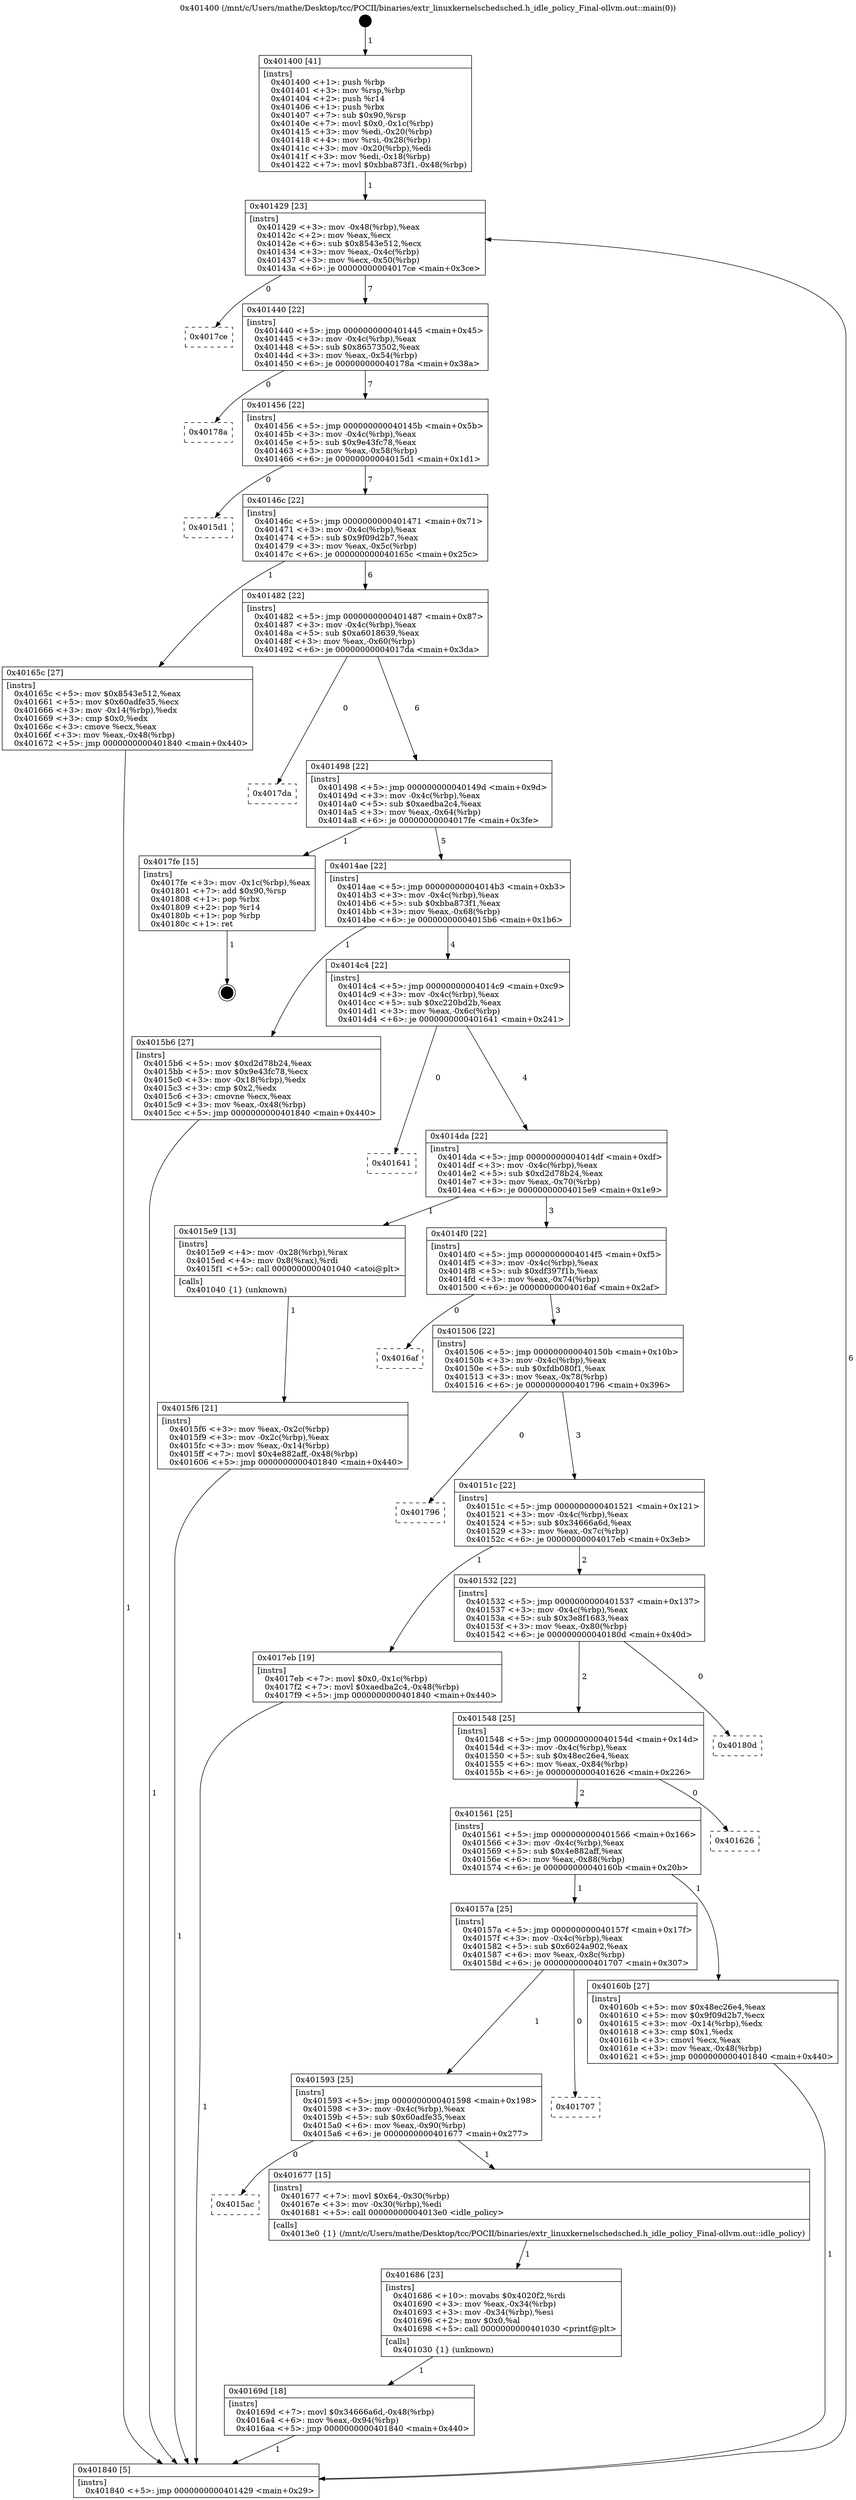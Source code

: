 digraph "0x401400" {
  label = "0x401400 (/mnt/c/Users/mathe/Desktop/tcc/POCII/binaries/extr_linuxkernelschedsched.h_idle_policy_Final-ollvm.out::main(0))"
  labelloc = "t"
  node[shape=record]

  Entry [label="",width=0.3,height=0.3,shape=circle,fillcolor=black,style=filled]
  "0x401429" [label="{
     0x401429 [23]\l
     | [instrs]\l
     &nbsp;&nbsp;0x401429 \<+3\>: mov -0x48(%rbp),%eax\l
     &nbsp;&nbsp;0x40142c \<+2\>: mov %eax,%ecx\l
     &nbsp;&nbsp;0x40142e \<+6\>: sub $0x8543e512,%ecx\l
     &nbsp;&nbsp;0x401434 \<+3\>: mov %eax,-0x4c(%rbp)\l
     &nbsp;&nbsp;0x401437 \<+3\>: mov %ecx,-0x50(%rbp)\l
     &nbsp;&nbsp;0x40143a \<+6\>: je 00000000004017ce \<main+0x3ce\>\l
  }"]
  "0x4017ce" [label="{
     0x4017ce\l
  }", style=dashed]
  "0x401440" [label="{
     0x401440 [22]\l
     | [instrs]\l
     &nbsp;&nbsp;0x401440 \<+5\>: jmp 0000000000401445 \<main+0x45\>\l
     &nbsp;&nbsp;0x401445 \<+3\>: mov -0x4c(%rbp),%eax\l
     &nbsp;&nbsp;0x401448 \<+5\>: sub $0x86573502,%eax\l
     &nbsp;&nbsp;0x40144d \<+3\>: mov %eax,-0x54(%rbp)\l
     &nbsp;&nbsp;0x401450 \<+6\>: je 000000000040178a \<main+0x38a\>\l
  }"]
  Exit [label="",width=0.3,height=0.3,shape=circle,fillcolor=black,style=filled,peripheries=2]
  "0x40178a" [label="{
     0x40178a\l
  }", style=dashed]
  "0x401456" [label="{
     0x401456 [22]\l
     | [instrs]\l
     &nbsp;&nbsp;0x401456 \<+5\>: jmp 000000000040145b \<main+0x5b\>\l
     &nbsp;&nbsp;0x40145b \<+3\>: mov -0x4c(%rbp),%eax\l
     &nbsp;&nbsp;0x40145e \<+5\>: sub $0x9e43fc78,%eax\l
     &nbsp;&nbsp;0x401463 \<+3\>: mov %eax,-0x58(%rbp)\l
     &nbsp;&nbsp;0x401466 \<+6\>: je 00000000004015d1 \<main+0x1d1\>\l
  }"]
  "0x40169d" [label="{
     0x40169d [18]\l
     | [instrs]\l
     &nbsp;&nbsp;0x40169d \<+7\>: movl $0x34666a6d,-0x48(%rbp)\l
     &nbsp;&nbsp;0x4016a4 \<+6\>: mov %eax,-0x94(%rbp)\l
     &nbsp;&nbsp;0x4016aa \<+5\>: jmp 0000000000401840 \<main+0x440\>\l
  }"]
  "0x4015d1" [label="{
     0x4015d1\l
  }", style=dashed]
  "0x40146c" [label="{
     0x40146c [22]\l
     | [instrs]\l
     &nbsp;&nbsp;0x40146c \<+5\>: jmp 0000000000401471 \<main+0x71\>\l
     &nbsp;&nbsp;0x401471 \<+3\>: mov -0x4c(%rbp),%eax\l
     &nbsp;&nbsp;0x401474 \<+5\>: sub $0x9f09d2b7,%eax\l
     &nbsp;&nbsp;0x401479 \<+3\>: mov %eax,-0x5c(%rbp)\l
     &nbsp;&nbsp;0x40147c \<+6\>: je 000000000040165c \<main+0x25c\>\l
  }"]
  "0x401686" [label="{
     0x401686 [23]\l
     | [instrs]\l
     &nbsp;&nbsp;0x401686 \<+10\>: movabs $0x4020f2,%rdi\l
     &nbsp;&nbsp;0x401690 \<+3\>: mov %eax,-0x34(%rbp)\l
     &nbsp;&nbsp;0x401693 \<+3\>: mov -0x34(%rbp),%esi\l
     &nbsp;&nbsp;0x401696 \<+2\>: mov $0x0,%al\l
     &nbsp;&nbsp;0x401698 \<+5\>: call 0000000000401030 \<printf@plt\>\l
     | [calls]\l
     &nbsp;&nbsp;0x401030 \{1\} (unknown)\l
  }"]
  "0x40165c" [label="{
     0x40165c [27]\l
     | [instrs]\l
     &nbsp;&nbsp;0x40165c \<+5\>: mov $0x8543e512,%eax\l
     &nbsp;&nbsp;0x401661 \<+5\>: mov $0x60adfe35,%ecx\l
     &nbsp;&nbsp;0x401666 \<+3\>: mov -0x14(%rbp),%edx\l
     &nbsp;&nbsp;0x401669 \<+3\>: cmp $0x0,%edx\l
     &nbsp;&nbsp;0x40166c \<+3\>: cmove %ecx,%eax\l
     &nbsp;&nbsp;0x40166f \<+3\>: mov %eax,-0x48(%rbp)\l
     &nbsp;&nbsp;0x401672 \<+5\>: jmp 0000000000401840 \<main+0x440\>\l
  }"]
  "0x401482" [label="{
     0x401482 [22]\l
     | [instrs]\l
     &nbsp;&nbsp;0x401482 \<+5\>: jmp 0000000000401487 \<main+0x87\>\l
     &nbsp;&nbsp;0x401487 \<+3\>: mov -0x4c(%rbp),%eax\l
     &nbsp;&nbsp;0x40148a \<+5\>: sub $0xa6018639,%eax\l
     &nbsp;&nbsp;0x40148f \<+3\>: mov %eax,-0x60(%rbp)\l
     &nbsp;&nbsp;0x401492 \<+6\>: je 00000000004017da \<main+0x3da\>\l
  }"]
  "0x4015ac" [label="{
     0x4015ac\l
  }", style=dashed]
  "0x4017da" [label="{
     0x4017da\l
  }", style=dashed]
  "0x401498" [label="{
     0x401498 [22]\l
     | [instrs]\l
     &nbsp;&nbsp;0x401498 \<+5\>: jmp 000000000040149d \<main+0x9d\>\l
     &nbsp;&nbsp;0x40149d \<+3\>: mov -0x4c(%rbp),%eax\l
     &nbsp;&nbsp;0x4014a0 \<+5\>: sub $0xaedba2c4,%eax\l
     &nbsp;&nbsp;0x4014a5 \<+3\>: mov %eax,-0x64(%rbp)\l
     &nbsp;&nbsp;0x4014a8 \<+6\>: je 00000000004017fe \<main+0x3fe\>\l
  }"]
  "0x401677" [label="{
     0x401677 [15]\l
     | [instrs]\l
     &nbsp;&nbsp;0x401677 \<+7\>: movl $0x64,-0x30(%rbp)\l
     &nbsp;&nbsp;0x40167e \<+3\>: mov -0x30(%rbp),%edi\l
     &nbsp;&nbsp;0x401681 \<+5\>: call 00000000004013e0 \<idle_policy\>\l
     | [calls]\l
     &nbsp;&nbsp;0x4013e0 \{1\} (/mnt/c/Users/mathe/Desktop/tcc/POCII/binaries/extr_linuxkernelschedsched.h_idle_policy_Final-ollvm.out::idle_policy)\l
  }"]
  "0x4017fe" [label="{
     0x4017fe [15]\l
     | [instrs]\l
     &nbsp;&nbsp;0x4017fe \<+3\>: mov -0x1c(%rbp),%eax\l
     &nbsp;&nbsp;0x401801 \<+7\>: add $0x90,%rsp\l
     &nbsp;&nbsp;0x401808 \<+1\>: pop %rbx\l
     &nbsp;&nbsp;0x401809 \<+2\>: pop %r14\l
     &nbsp;&nbsp;0x40180b \<+1\>: pop %rbp\l
     &nbsp;&nbsp;0x40180c \<+1\>: ret\l
  }"]
  "0x4014ae" [label="{
     0x4014ae [22]\l
     | [instrs]\l
     &nbsp;&nbsp;0x4014ae \<+5\>: jmp 00000000004014b3 \<main+0xb3\>\l
     &nbsp;&nbsp;0x4014b3 \<+3\>: mov -0x4c(%rbp),%eax\l
     &nbsp;&nbsp;0x4014b6 \<+5\>: sub $0xbba873f1,%eax\l
     &nbsp;&nbsp;0x4014bb \<+3\>: mov %eax,-0x68(%rbp)\l
     &nbsp;&nbsp;0x4014be \<+6\>: je 00000000004015b6 \<main+0x1b6\>\l
  }"]
  "0x401593" [label="{
     0x401593 [25]\l
     | [instrs]\l
     &nbsp;&nbsp;0x401593 \<+5\>: jmp 0000000000401598 \<main+0x198\>\l
     &nbsp;&nbsp;0x401598 \<+3\>: mov -0x4c(%rbp),%eax\l
     &nbsp;&nbsp;0x40159b \<+5\>: sub $0x60adfe35,%eax\l
     &nbsp;&nbsp;0x4015a0 \<+6\>: mov %eax,-0x90(%rbp)\l
     &nbsp;&nbsp;0x4015a6 \<+6\>: je 0000000000401677 \<main+0x277\>\l
  }"]
  "0x4015b6" [label="{
     0x4015b6 [27]\l
     | [instrs]\l
     &nbsp;&nbsp;0x4015b6 \<+5\>: mov $0xd2d78b24,%eax\l
     &nbsp;&nbsp;0x4015bb \<+5\>: mov $0x9e43fc78,%ecx\l
     &nbsp;&nbsp;0x4015c0 \<+3\>: mov -0x18(%rbp),%edx\l
     &nbsp;&nbsp;0x4015c3 \<+3\>: cmp $0x2,%edx\l
     &nbsp;&nbsp;0x4015c6 \<+3\>: cmovne %ecx,%eax\l
     &nbsp;&nbsp;0x4015c9 \<+3\>: mov %eax,-0x48(%rbp)\l
     &nbsp;&nbsp;0x4015cc \<+5\>: jmp 0000000000401840 \<main+0x440\>\l
  }"]
  "0x4014c4" [label="{
     0x4014c4 [22]\l
     | [instrs]\l
     &nbsp;&nbsp;0x4014c4 \<+5\>: jmp 00000000004014c9 \<main+0xc9\>\l
     &nbsp;&nbsp;0x4014c9 \<+3\>: mov -0x4c(%rbp),%eax\l
     &nbsp;&nbsp;0x4014cc \<+5\>: sub $0xc220bd2b,%eax\l
     &nbsp;&nbsp;0x4014d1 \<+3\>: mov %eax,-0x6c(%rbp)\l
     &nbsp;&nbsp;0x4014d4 \<+6\>: je 0000000000401641 \<main+0x241\>\l
  }"]
  "0x401840" [label="{
     0x401840 [5]\l
     | [instrs]\l
     &nbsp;&nbsp;0x401840 \<+5\>: jmp 0000000000401429 \<main+0x29\>\l
  }"]
  "0x401400" [label="{
     0x401400 [41]\l
     | [instrs]\l
     &nbsp;&nbsp;0x401400 \<+1\>: push %rbp\l
     &nbsp;&nbsp;0x401401 \<+3\>: mov %rsp,%rbp\l
     &nbsp;&nbsp;0x401404 \<+2\>: push %r14\l
     &nbsp;&nbsp;0x401406 \<+1\>: push %rbx\l
     &nbsp;&nbsp;0x401407 \<+7\>: sub $0x90,%rsp\l
     &nbsp;&nbsp;0x40140e \<+7\>: movl $0x0,-0x1c(%rbp)\l
     &nbsp;&nbsp;0x401415 \<+3\>: mov %edi,-0x20(%rbp)\l
     &nbsp;&nbsp;0x401418 \<+4\>: mov %rsi,-0x28(%rbp)\l
     &nbsp;&nbsp;0x40141c \<+3\>: mov -0x20(%rbp),%edi\l
     &nbsp;&nbsp;0x40141f \<+3\>: mov %edi,-0x18(%rbp)\l
     &nbsp;&nbsp;0x401422 \<+7\>: movl $0xbba873f1,-0x48(%rbp)\l
  }"]
  "0x401707" [label="{
     0x401707\l
  }", style=dashed]
  "0x401641" [label="{
     0x401641\l
  }", style=dashed]
  "0x4014da" [label="{
     0x4014da [22]\l
     | [instrs]\l
     &nbsp;&nbsp;0x4014da \<+5\>: jmp 00000000004014df \<main+0xdf\>\l
     &nbsp;&nbsp;0x4014df \<+3\>: mov -0x4c(%rbp),%eax\l
     &nbsp;&nbsp;0x4014e2 \<+5\>: sub $0xd2d78b24,%eax\l
     &nbsp;&nbsp;0x4014e7 \<+3\>: mov %eax,-0x70(%rbp)\l
     &nbsp;&nbsp;0x4014ea \<+6\>: je 00000000004015e9 \<main+0x1e9\>\l
  }"]
  "0x40157a" [label="{
     0x40157a [25]\l
     | [instrs]\l
     &nbsp;&nbsp;0x40157a \<+5\>: jmp 000000000040157f \<main+0x17f\>\l
     &nbsp;&nbsp;0x40157f \<+3\>: mov -0x4c(%rbp),%eax\l
     &nbsp;&nbsp;0x401582 \<+5\>: sub $0x6024a902,%eax\l
     &nbsp;&nbsp;0x401587 \<+6\>: mov %eax,-0x8c(%rbp)\l
     &nbsp;&nbsp;0x40158d \<+6\>: je 0000000000401707 \<main+0x307\>\l
  }"]
  "0x4015e9" [label="{
     0x4015e9 [13]\l
     | [instrs]\l
     &nbsp;&nbsp;0x4015e9 \<+4\>: mov -0x28(%rbp),%rax\l
     &nbsp;&nbsp;0x4015ed \<+4\>: mov 0x8(%rax),%rdi\l
     &nbsp;&nbsp;0x4015f1 \<+5\>: call 0000000000401040 \<atoi@plt\>\l
     | [calls]\l
     &nbsp;&nbsp;0x401040 \{1\} (unknown)\l
  }"]
  "0x4014f0" [label="{
     0x4014f0 [22]\l
     | [instrs]\l
     &nbsp;&nbsp;0x4014f0 \<+5\>: jmp 00000000004014f5 \<main+0xf5\>\l
     &nbsp;&nbsp;0x4014f5 \<+3\>: mov -0x4c(%rbp),%eax\l
     &nbsp;&nbsp;0x4014f8 \<+5\>: sub $0xdf397f1b,%eax\l
     &nbsp;&nbsp;0x4014fd \<+3\>: mov %eax,-0x74(%rbp)\l
     &nbsp;&nbsp;0x401500 \<+6\>: je 00000000004016af \<main+0x2af\>\l
  }"]
  "0x4015f6" [label="{
     0x4015f6 [21]\l
     | [instrs]\l
     &nbsp;&nbsp;0x4015f6 \<+3\>: mov %eax,-0x2c(%rbp)\l
     &nbsp;&nbsp;0x4015f9 \<+3\>: mov -0x2c(%rbp),%eax\l
     &nbsp;&nbsp;0x4015fc \<+3\>: mov %eax,-0x14(%rbp)\l
     &nbsp;&nbsp;0x4015ff \<+7\>: movl $0x4e882aff,-0x48(%rbp)\l
     &nbsp;&nbsp;0x401606 \<+5\>: jmp 0000000000401840 \<main+0x440\>\l
  }"]
  "0x40160b" [label="{
     0x40160b [27]\l
     | [instrs]\l
     &nbsp;&nbsp;0x40160b \<+5\>: mov $0x48ec26e4,%eax\l
     &nbsp;&nbsp;0x401610 \<+5\>: mov $0x9f09d2b7,%ecx\l
     &nbsp;&nbsp;0x401615 \<+3\>: mov -0x14(%rbp),%edx\l
     &nbsp;&nbsp;0x401618 \<+3\>: cmp $0x1,%edx\l
     &nbsp;&nbsp;0x40161b \<+3\>: cmovl %ecx,%eax\l
     &nbsp;&nbsp;0x40161e \<+3\>: mov %eax,-0x48(%rbp)\l
     &nbsp;&nbsp;0x401621 \<+5\>: jmp 0000000000401840 \<main+0x440\>\l
  }"]
  "0x4016af" [label="{
     0x4016af\l
  }", style=dashed]
  "0x401506" [label="{
     0x401506 [22]\l
     | [instrs]\l
     &nbsp;&nbsp;0x401506 \<+5\>: jmp 000000000040150b \<main+0x10b\>\l
     &nbsp;&nbsp;0x40150b \<+3\>: mov -0x4c(%rbp),%eax\l
     &nbsp;&nbsp;0x40150e \<+5\>: sub $0xfdb080f1,%eax\l
     &nbsp;&nbsp;0x401513 \<+3\>: mov %eax,-0x78(%rbp)\l
     &nbsp;&nbsp;0x401516 \<+6\>: je 0000000000401796 \<main+0x396\>\l
  }"]
  "0x401561" [label="{
     0x401561 [25]\l
     | [instrs]\l
     &nbsp;&nbsp;0x401561 \<+5\>: jmp 0000000000401566 \<main+0x166\>\l
     &nbsp;&nbsp;0x401566 \<+3\>: mov -0x4c(%rbp),%eax\l
     &nbsp;&nbsp;0x401569 \<+5\>: sub $0x4e882aff,%eax\l
     &nbsp;&nbsp;0x40156e \<+6\>: mov %eax,-0x88(%rbp)\l
     &nbsp;&nbsp;0x401574 \<+6\>: je 000000000040160b \<main+0x20b\>\l
  }"]
  "0x401796" [label="{
     0x401796\l
  }", style=dashed]
  "0x40151c" [label="{
     0x40151c [22]\l
     | [instrs]\l
     &nbsp;&nbsp;0x40151c \<+5\>: jmp 0000000000401521 \<main+0x121\>\l
     &nbsp;&nbsp;0x401521 \<+3\>: mov -0x4c(%rbp),%eax\l
     &nbsp;&nbsp;0x401524 \<+5\>: sub $0x34666a6d,%eax\l
     &nbsp;&nbsp;0x401529 \<+3\>: mov %eax,-0x7c(%rbp)\l
     &nbsp;&nbsp;0x40152c \<+6\>: je 00000000004017eb \<main+0x3eb\>\l
  }"]
  "0x401626" [label="{
     0x401626\l
  }", style=dashed]
  "0x4017eb" [label="{
     0x4017eb [19]\l
     | [instrs]\l
     &nbsp;&nbsp;0x4017eb \<+7\>: movl $0x0,-0x1c(%rbp)\l
     &nbsp;&nbsp;0x4017f2 \<+7\>: movl $0xaedba2c4,-0x48(%rbp)\l
     &nbsp;&nbsp;0x4017f9 \<+5\>: jmp 0000000000401840 \<main+0x440\>\l
  }"]
  "0x401532" [label="{
     0x401532 [22]\l
     | [instrs]\l
     &nbsp;&nbsp;0x401532 \<+5\>: jmp 0000000000401537 \<main+0x137\>\l
     &nbsp;&nbsp;0x401537 \<+3\>: mov -0x4c(%rbp),%eax\l
     &nbsp;&nbsp;0x40153a \<+5\>: sub $0x3e8f1683,%eax\l
     &nbsp;&nbsp;0x40153f \<+3\>: mov %eax,-0x80(%rbp)\l
     &nbsp;&nbsp;0x401542 \<+6\>: je 000000000040180d \<main+0x40d\>\l
  }"]
  "0x401548" [label="{
     0x401548 [25]\l
     | [instrs]\l
     &nbsp;&nbsp;0x401548 \<+5\>: jmp 000000000040154d \<main+0x14d\>\l
     &nbsp;&nbsp;0x40154d \<+3\>: mov -0x4c(%rbp),%eax\l
     &nbsp;&nbsp;0x401550 \<+5\>: sub $0x48ec26e4,%eax\l
     &nbsp;&nbsp;0x401555 \<+6\>: mov %eax,-0x84(%rbp)\l
     &nbsp;&nbsp;0x40155b \<+6\>: je 0000000000401626 \<main+0x226\>\l
  }"]
  "0x40180d" [label="{
     0x40180d\l
  }", style=dashed]
  Entry -> "0x401400" [label=" 1"]
  "0x401429" -> "0x4017ce" [label=" 0"]
  "0x401429" -> "0x401440" [label=" 7"]
  "0x4017fe" -> Exit [label=" 1"]
  "0x401440" -> "0x40178a" [label=" 0"]
  "0x401440" -> "0x401456" [label=" 7"]
  "0x4017eb" -> "0x401840" [label=" 1"]
  "0x401456" -> "0x4015d1" [label=" 0"]
  "0x401456" -> "0x40146c" [label=" 7"]
  "0x40169d" -> "0x401840" [label=" 1"]
  "0x40146c" -> "0x40165c" [label=" 1"]
  "0x40146c" -> "0x401482" [label=" 6"]
  "0x401686" -> "0x40169d" [label=" 1"]
  "0x401482" -> "0x4017da" [label=" 0"]
  "0x401482" -> "0x401498" [label=" 6"]
  "0x401677" -> "0x401686" [label=" 1"]
  "0x401498" -> "0x4017fe" [label=" 1"]
  "0x401498" -> "0x4014ae" [label=" 5"]
  "0x401593" -> "0x4015ac" [label=" 0"]
  "0x4014ae" -> "0x4015b6" [label=" 1"]
  "0x4014ae" -> "0x4014c4" [label=" 4"]
  "0x4015b6" -> "0x401840" [label=" 1"]
  "0x401400" -> "0x401429" [label=" 1"]
  "0x401840" -> "0x401429" [label=" 6"]
  "0x401593" -> "0x401677" [label=" 1"]
  "0x4014c4" -> "0x401641" [label=" 0"]
  "0x4014c4" -> "0x4014da" [label=" 4"]
  "0x40157a" -> "0x401593" [label=" 1"]
  "0x4014da" -> "0x4015e9" [label=" 1"]
  "0x4014da" -> "0x4014f0" [label=" 3"]
  "0x4015e9" -> "0x4015f6" [label=" 1"]
  "0x4015f6" -> "0x401840" [label=" 1"]
  "0x40157a" -> "0x401707" [label=" 0"]
  "0x4014f0" -> "0x4016af" [label=" 0"]
  "0x4014f0" -> "0x401506" [label=" 3"]
  "0x40165c" -> "0x401840" [label=" 1"]
  "0x401506" -> "0x401796" [label=" 0"]
  "0x401506" -> "0x40151c" [label=" 3"]
  "0x401561" -> "0x40157a" [label=" 1"]
  "0x40151c" -> "0x4017eb" [label=" 1"]
  "0x40151c" -> "0x401532" [label=" 2"]
  "0x401561" -> "0x40160b" [label=" 1"]
  "0x401532" -> "0x40180d" [label=" 0"]
  "0x401532" -> "0x401548" [label=" 2"]
  "0x40160b" -> "0x401840" [label=" 1"]
  "0x401548" -> "0x401626" [label=" 0"]
  "0x401548" -> "0x401561" [label=" 2"]
}
